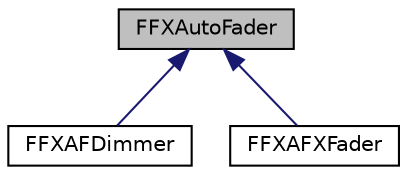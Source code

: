 digraph "FFXAutoFader"
{
 // LATEX_PDF_SIZE
  edge [fontname="Helvetica",fontsize="10",labelfontname="Helvetica",labelfontsize="10"];
  node [fontname="Helvetica",fontsize="10",shape=record];
  Node1 [label="FFXAutoFader",height=0.2,width=0.4,color="black", fillcolor="grey75", style="filled", fontcolor="black",tooltip=" "];
  Node1 -> Node2 [dir="back",color="midnightblue",fontsize="10",style="solid",fontname="Helvetica"];
  Node2 [label="FFXAFDimmer",height=0.2,width=0.4,color="black", fillcolor="white", style="filled",URL="$class_f_f_x_a_f_dimmer.html",tooltip=" "];
  Node1 -> Node3 [dir="back",color="midnightblue",fontsize="10",style="solid",fontname="Helvetica"];
  Node3 [label="FFXAFXFader",height=0.2,width=0.4,color="black", fillcolor="white", style="filled",URL="$class_f_f_x_a_f_x_fader.html",tooltip=" "];
}
